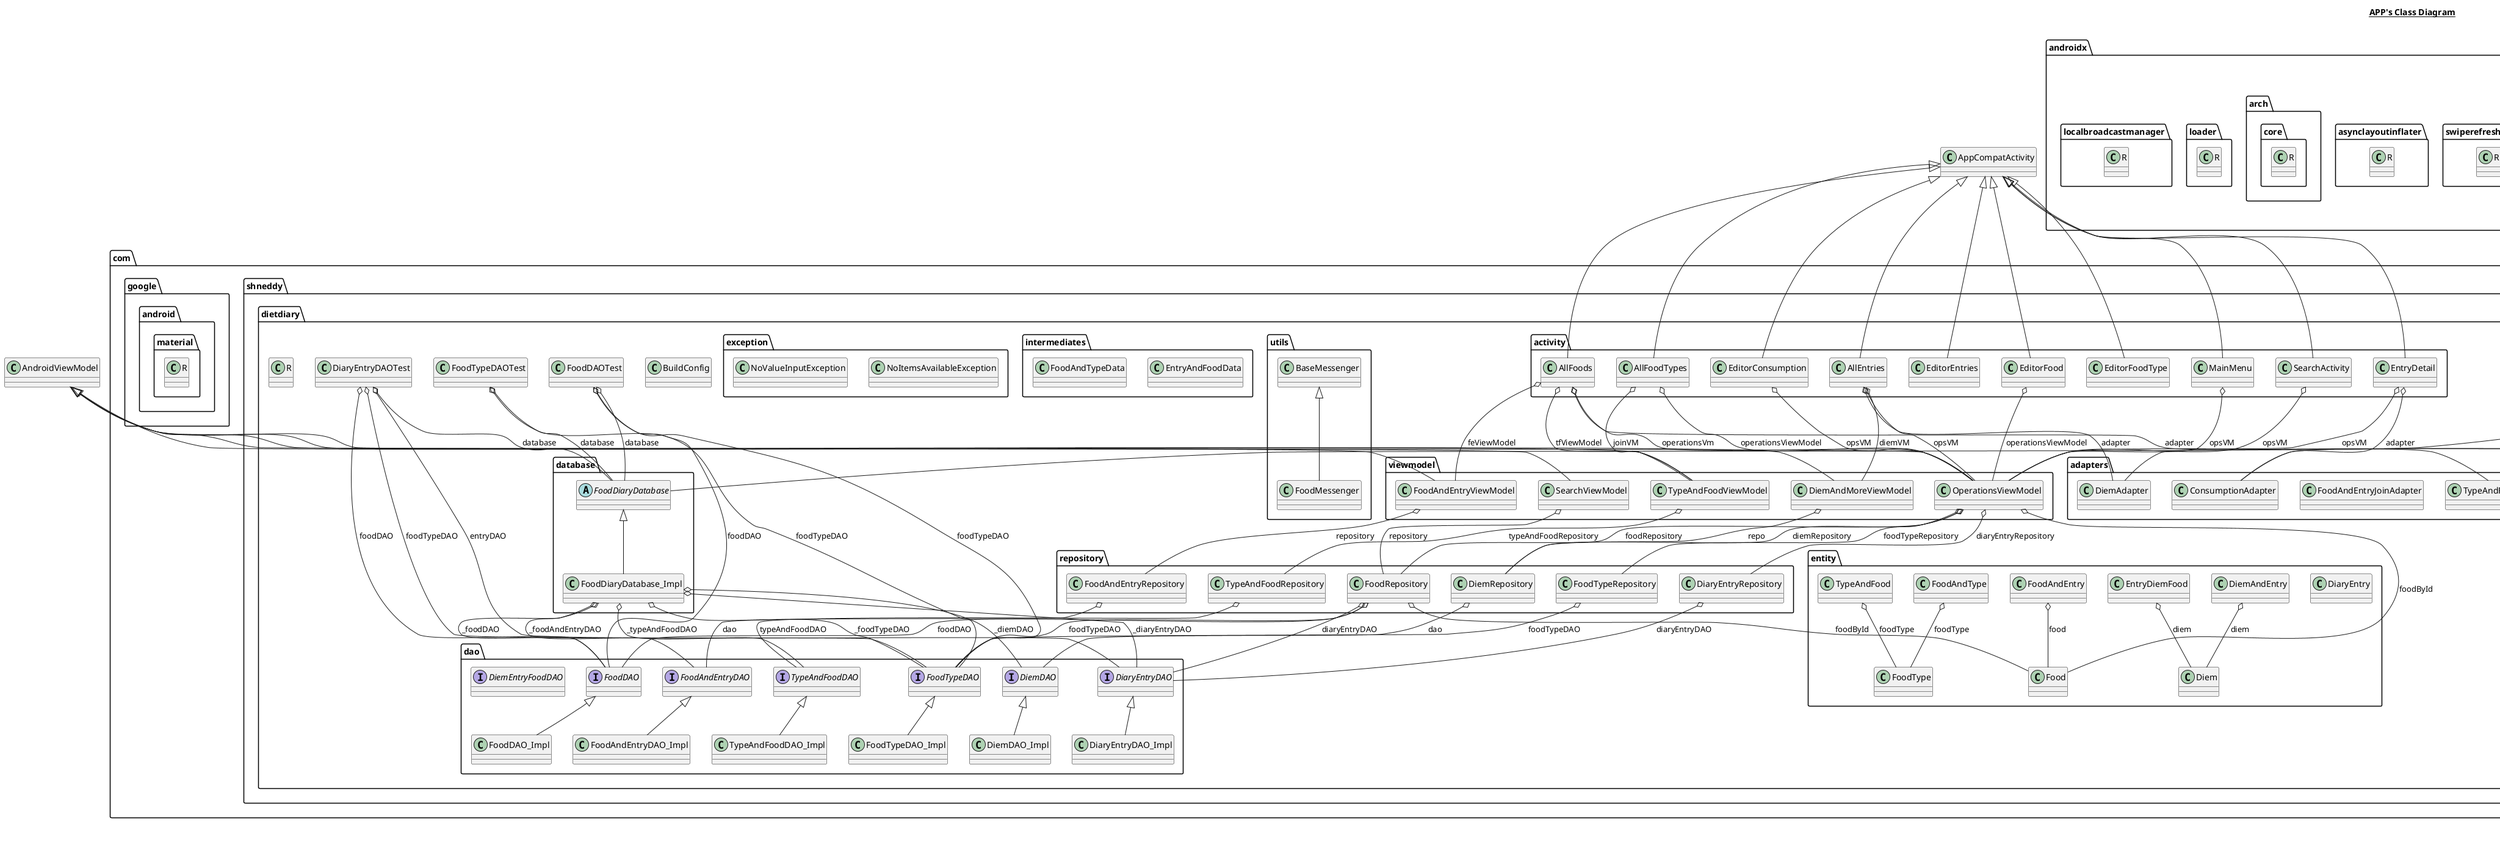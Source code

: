 @startuml

title __APP's Class Diagram__\n

  package com.shneddy.dietdiary {
    package com.shneddy.dietdiary.activity {
      class AllEntries {
      }
    }
  }
  

  package com.shneddy.dietdiary {
    package com.shneddy.dietdiary.activity {
      class AllFoodTypes {
      }
    }
  }
  

  package com.shneddy.dietdiary {
    package com.shneddy.dietdiary.activity {
      class AllFoods {
      }
    }
  }
  

  package com.shneddy.dietdiary {
    package com.shneddy.dietdiary.utils {
      class BaseMessenger {
      }
    }
  }
  

  package com.shneddy.dietdiary {
    class BuildConfig {
    }
  }
  

  package com.shneddy.dietdiary {
    package com.shneddy.dietdiary.adapters {
      class ConsumptionAdapter {
      }
    }
  }
  

  package com.shneddy.dietdiary {
    package com.shneddy.dietdiary.entity {
      class DiaryEntry {
      }
    }
  }
  

  package com.shneddy.dietdiary {
    package com.shneddy.dietdiary.dao {
      interface DiaryEntryDAO {
      }
    }
  }
  

  package com.shneddy.dietdiary {
    class DiaryEntryDAOTest {
    }
  }
  

  package com.shneddy.dietdiary {
    package com.shneddy.dietdiary.dao {
      class DiaryEntryDAO_Impl {
      }
    }
  }
  

  package com.shneddy.dietdiary {
    package com.shneddy.dietdiary.repository {
      class DiaryEntryRepository {
      }
    }
  }
  

  package com.shneddy.dietdiary {
    package com.shneddy.dietdiary.entity {
      class Diem {
      }
    }
  }
  

  package com.shneddy.dietdiary {
    package com.shneddy.dietdiary.adapters {
      class DiemAdapter {
      }
    }
  }
  

  package com.shneddy.dietdiary {
    package com.shneddy.dietdiary.entity {
      class DiemAndEntry {
      }
    }
  }
  

  package com.shneddy.dietdiary {
    package com.shneddy.dietdiary.viewmodel {
      class DiemAndMoreViewModel {
      }
    }
  }
  

  package com.shneddy.dietdiary {
    package com.shneddy.dietdiary.dao {
      interface DiemDAO {
      }
    }
  }
  

  package com.shneddy.dietdiary {
    package com.shneddy.dietdiary.dao {
      class DiemDAO_Impl {
      }
    }
  }
  

  package com.shneddy.dietdiary {
    package com.shneddy.dietdiary.dao {
      interface DiemEntryFoodDAO {
      }
    }
  }
  

  package com.shneddy.dietdiary {
    package com.shneddy.dietdiary.repository {
      class DiemRepository {
      }
    }
  }
  

  package com.shneddy.dietdiary {
    package com.shneddy.dietdiary.activity {
      class EditorConsumption {
      }
    }
  }
  

  package com.shneddy.dietdiary {
    package com.shneddy.dietdiary.activity {
      class EditorEntries {
      }
    }
  }
  

  package com.shneddy.dietdiary {
    package com.shneddy.dietdiary.activity {
      class EditorFood {
      }
    }
  }
  

  package com.shneddy.dietdiary {
    package com.shneddy.dietdiary.activity {
      class EditorFoodType {
      }
    }
  }
  

  package com.shneddy.dietdiary {
    package com.shneddy.dietdiary.intermediates {
      class EntryAndFoodData {
      }
    }
  }
  

  package com.shneddy.dietdiary {
    package com.shneddy.dietdiary.activity {
      class EntryDetail {
      }
    }
  }
  

  package com.shneddy.dietdiary {
    package com.shneddy.dietdiary.entity {
      class EntryDiemFood {
      }
    }
  }
  

  package com.shneddy.dietdiary {
    package com.shneddy.dietdiary.entity {
      class Food {
      }
    }
  }
  

  package com.shneddy.dietdiary {
    package com.shneddy.dietdiary.adapters {
      class FoodAdapter {
      }
    }
  }
  

  package com.shneddy.dietdiary {
    package com.shneddy.dietdiary.entity {
      class FoodAndEntry {
      }
    }
  }
  

  package com.shneddy.dietdiary {
    package com.shneddy.dietdiary.dao {
      interface FoodAndEntryDAO {
      }
    }
  }
  

  package com.shneddy.dietdiary {
    package com.shneddy.dietdiary.dao {
      class FoodAndEntryDAO_Impl {
      }
    }
  }
  

  package com.shneddy.dietdiary {
    package com.shneddy.dietdiary.adapters {
      class FoodAndEntryJoinAdapter {
      }
    }
  }
  

  package com.shneddy.dietdiary {
    package com.shneddy.dietdiary.repository {
      class FoodAndEntryRepository {
      }
    }
  }
  

  package com.shneddy.dietdiary {
    package com.shneddy.dietdiary.viewmodel {
      class FoodAndEntryViewModel {
      }
    }
  }
  

  package com.shneddy.dietdiary {
    package com.shneddy.dietdiary.entity {
      class FoodAndType {
      }
    }
  }
  

  package com.shneddy.dietdiary {
    package com.shneddy.dietdiary.intermediates {
      class FoodAndTypeData {
      }
    }
  }
  

  package com.shneddy.dietdiary {
    package com.shneddy.dietdiary.dao {
      interface FoodDAO {
      }
    }
  }
  

  package com.shneddy.dietdiary {
    class FoodDAOTest {
    }
  }
  

  package com.shneddy.dietdiary {
    package com.shneddy.dietdiary.dao {
      class FoodDAO_Impl {
      }
    }
  }
  

  package com.shneddy.dietdiary {
    package com.shneddy.dietdiary.database {
      abstract class FoodDiaryDatabase {
      }
    }
  }
  

  package com.shneddy.dietdiary {
    package com.shneddy.dietdiary.database {
      class FoodDiaryDatabase_Impl {
      }
    }
  }
  

  package com.shneddy.dietdiary {
    package com.shneddy.dietdiary.utils {
      class FoodMessenger {
      }
    }
  }
  

  package com.shneddy.dietdiary {
    package com.shneddy.dietdiary.repository {
      class FoodRepository {
      }
    }
  }
  

  package com.shneddy.dietdiary {
    package com.shneddy.dietdiary.entity {
      class FoodType {
      }
    }
  }
  

  package com.shneddy.dietdiary {
    package com.shneddy.dietdiary.adapters {
      class FoodTypeAdapter {
      }
    }
  }
  

  package com.shneddy.dietdiary {
    package com.shneddy.dietdiary.dao {
      interface FoodTypeDAO {
      }
    }
  }
  

  package com.shneddy.dietdiary {
    class FoodTypeDAOTest {
    }
  }
  

  package com.shneddy.dietdiary {
    package com.shneddy.dietdiary.dao {
      class FoodTypeDAO_Impl {
      }
    }
  }
  

  package com.shneddy.dietdiary {
    package com.shneddy.dietdiary.repository {
      class FoodTypeRepository {
      }
    }
  }
  

  package com.shneddy.dietdiary {
    package com.shneddy.dietdiary.activity {
      class MainMenu {
      }
    }
  }
  

  package com.shneddy.dietdiary {
    package com.shneddy.dietdiary.exception {
      class NoItemsAvailableException {
      }
    }
  }
  

  package com.shneddy.dietdiary {
    package com.shneddy.dietdiary.exception {
      class NoValueInputException {
      }
    }
  }
  

  package com.shneddy.dietdiary {
    package com.shneddy.dietdiary.viewmodel {
      class OperationsViewModel {
      }
    }
  }
  

  package androidx.sqlite.db {
    package androidx.sqlite.db.framework {
      class R {
      }
    }
  }
  

  package com.google.android.material {
    class R {
    }
  }
  

  package androidx.viewpager {
    class R {
    }
  }
  

  package androidx.slidingpanelayout {
    class R {
    }
  }
  

  package androidx.lifecycle {
    package androidx.lifecycle.service {
      class R {
      }
    }
  }
  

  package androidx.lifecycle {
    package androidx.lifecycle.viewmodel {
      class R {
      }
    }
  }
  

  package androidx.lifecycle {
    package androidx.lifecycle.process {
      class R {
      }
    }
  }
  

  package androidx.cursoradapter {
    class R {
    }
  }
  

  package androidx.cardview {
    class R {
    }
  }
  

  package androidx.fragment {
    class R {
    }
  }
  

  package androidx.vectordrawable {
    class R {
    }
  }
  

  package androidx.legacy.coreui {
    class R {
    }
  }
  

  package androidx.documentfile {
    class R {
    }
  }
  

  package androidx.coordinatorlayout {
    class R {
    }
  }
  

  package com.shneddy.dietdiary {
    class R {
    }
  }
  

  package androidx.customview {
    class R {
    }
  }
  

  package androidx.transition {
    class R {
    }
  }
  

  package androidx.recyclerview {
    class R {
    }
  }
  

  package androidx.core {
    class R {
    }
  }
  

  package android.support.constraint {
    class R {
    }
  }
  

  package androidx.lifecycle {
    class R {
    }
  }
  

  package androidx.legacy.coreutils {
    class R {
    }
  }
  

  package androidx.lifecycle {
    package androidx.lifecycle.livedata {
      package androidx.lifecycle.livedata.core {
        class R {
        }
      }
    }
  }
  

  package androidx.lifecycle {
    package androidx.lifecycle.extensions {
      class R {
      }
    }
  }
  

  package androidx.room {
    class R {
    }
  }
  

  package androidx.appcompat {
    class R {
    }
  }
  

  package androidx.interpolator {
    class R {
    }
  }
  

  package androidx.versionedparcelable {
    class R {
    }
  }
  

  package androidx.print {
    class R {
    }
  }
  

  package androidx.sqlite.db {
    class R {
    }
  }
  

  package androidx.drawerlayout {
    class R {
    }
  }
  

  package androidx.swiperefreshlayout {
    class R {
    }
  }
  

  package androidx.asynclayoutinflater {
    class R {
    }
  }
  

  package androidx.lifecycle {
    package androidx.lifecycle.livedata {
      class R {
      }
    }
  }
  

  package androidx.arch.core {
    class R {
    }
  }
  

  package androidx.loader {
    class R {
    }
  }
  

  package androidx.localbroadcastmanager {
    class R {
    }
  }
  

  package com.shneddy.dietdiary {
    package com.shneddy.dietdiary.activity {
      class SearchActivity {
      }
    }
  }
  

  package com.shneddy.dietdiary {
    package com.shneddy.dietdiary.viewmodel {
      class SearchViewModel {
      }
    }
  }
  

  package com.shneddy.dietdiary {
    package com.shneddy.dietdiary.entity {
      class TypeAndFood {
      }
    }
  }
  

  package com.shneddy.dietdiary {
    package com.shneddy.dietdiary.dao {
      interface TypeAndFoodDAO {
      }
    }
  }
  

  package com.shneddy.dietdiary {
    package com.shneddy.dietdiary.dao {
      class TypeAndFoodDAO_Impl {
      }
    }
  }
  

  package com.shneddy.dietdiary {
    package com.shneddy.dietdiary.adapters {
      class TypeAndFoodJoinAdapter {
      }
    }
  }
  

  package com.shneddy.dietdiary {
    package com.shneddy.dietdiary.repository {
      class TypeAndFoodRepository {
      }
    }
  }
  

  package com.shneddy.dietdiary {
    package com.shneddy.dietdiary.viewmodel {
      class TypeAndFoodViewModel {
      }
    }
  }
  

  AllEntries -up-|> AppCompatActivity
  AllEntries o-- OperationsViewModel : opsVM
  AllEntries o-- DiemAndMoreViewModel : diemVM
  AllEntries o-- DiemAdapter : adapter
  AllFoodTypes -up-|> AppCompatActivity
  AllFoodTypes o-- OperationsViewModel : operationsViewModel
  AllFoodTypes o-- TypeAndFoodViewModel : joinVM
  AllFoods -up-|> AppCompatActivity
  AllFoods o-- TypeAndFoodViewModel : tfViewModel
  AllFoods o-- OperationsViewModel : operationsVm
  AllFoods o-- FoodAndEntryViewModel : feViewModel
  AllFoods o-- TypeAndFoodJoinAdapter : adapter
  ConsumptionAdapter -up-|> Adapter
  DiaryEntryDAOTest o-- FoodDiaryDatabase : database
  DiaryEntryDAOTest o-- FoodDAO : foodDAO
  DiaryEntryDAOTest o-- FoodTypeDAO : foodTypeDAO
  DiaryEntryDAOTest o-- DiaryEntryDAO : entryDAO
  DiaryEntryDAO_Impl -up-|> DiaryEntryDAO
  DiaryEntryRepository o-- DiaryEntryDAO : diaryEntryDAO
  DiemAdapter -up-|> Adapter
  DiemAndEntry o-- Diem : diem
  DiemAndMoreViewModel -up-|> AndroidViewModel
  DiemAndMoreViewModel o-- DiemRepository : repo
  DiemDAO_Impl -up-|> DiemDAO
  DiemRepository o-- DiemDAO : dao
  EditorConsumption -up-|> AppCompatActivity
  EditorConsumption o-- OperationsViewModel : opsVM
  EditorEntries -up-|> AppCompatActivity
  EditorFood -up-|> AppCompatActivity
  EditorFood o-- OperationsViewModel : operationsViewModel
  EditorFoodType -up-|> AppCompatActivity
  EntryDetail -up-|> AppCompatActivity
  EntryDetail o-- OperationsViewModel : opsVM
  EntryDetail o-- ConsumptionAdapter : adapter
  EntryDiemFood o-- Diem : diem
  FoodAdapter -up-|> Adapter
  FoodAndEntry o-- Food : food
  FoodAndEntryDAO_Impl -up-|> FoodAndEntryDAO
  FoodAndEntryRepository o-- FoodAndEntryDAO : dao
  FoodAndEntryViewModel -up-|> AndroidViewModel
  FoodAndEntryViewModel o-- FoodAndEntryRepository : repository
  FoodAndType o-- FoodType : foodType
  FoodDAOTest o-- FoodDiaryDatabase : database
  FoodDAOTest o-- FoodDAO : foodDAO
  FoodDAOTest o-- FoodTypeDAO : foodTypeDAO
  FoodDAO_Impl -up-|> FoodDAO
  FoodDiaryDatabase -up-|> RoomDatabase
  FoodDiaryDatabase_Impl -up-|> FoodDiaryDatabase
  FoodDiaryDatabase_Impl o-- FoodDAO : _foodDAO
  FoodDiaryDatabase_Impl o-- DiaryEntryDAO : _diaryEntryDAO
  FoodDiaryDatabase_Impl o-- FoodTypeDAO : _foodTypeDAO
  FoodDiaryDatabase_Impl o-- TypeAndFoodDAO : _typeAndFoodDAO
  FoodDiaryDatabase_Impl o-- FoodAndEntryDAO : _foodAndEntryDAO
  FoodDiaryDatabase_Impl o-- DiemDAO : _diemDAO
  FoodMessenger -up-|> BaseMessenger
  FoodRepository o-- FoodDAO : foodDAO
  FoodRepository o-- DiaryEntryDAO : diaryEntryDAO
  FoodRepository o-- FoodTypeDAO : foodTypeDAO
  FoodRepository o-- Food : foodById
  FoodTypeAdapter -up-|> Adapter
  FoodTypeDAOTest o-- FoodDiaryDatabase : database
  FoodTypeDAOTest o-- FoodTypeDAO : foodTypeDAO
  FoodTypeDAO_Impl -up-|> FoodTypeDAO
  FoodTypeRepository o-- FoodTypeDAO : foodTypeDAO
  MainMenu -up-|> AppCompatActivity
  MainMenu o-- OperationsViewModel : opsVM
  OperationsViewModel -up-|> AndroidViewModel
  OperationsViewModel o-- FoodRepository : foodRepository
  OperationsViewModel o-- DiaryEntryRepository : diaryEntryRepository
  OperationsViewModel o-- FoodTypeRepository : foodTypeRepository
  OperationsViewModel o-- DiemRepository : diemRepository
  OperationsViewModel o-- Food : foodById
  SearchActivity -up-|> AppCompatActivity
  SearchActivity o-- OperationsViewModel : opsVM
  SearchViewModel -up-|> AndroidViewModel
  SearchViewModel o-- FoodRepository : repository
  TypeAndFood o-- FoodType : foodType
  TypeAndFoodDAO_Impl -up-|> TypeAndFoodDAO
  TypeAndFoodJoinAdapter -up-|> Adapter
  TypeAndFoodRepository o-- TypeAndFoodDAO : typeAndFoodDAO
  TypeAndFoodViewModel -up-|> AndroidViewModel
  TypeAndFoodViewModel o-- TypeAndFoodRepository : typeAndFoodRepository


right footer


PlantUML diagram generated by SketchIt! (https://bitbucket.org/pmesmeur/sketch.it)
For more information about this tool, please contact philippe.mesmeur@gmail.com
endfooter

@enduml
